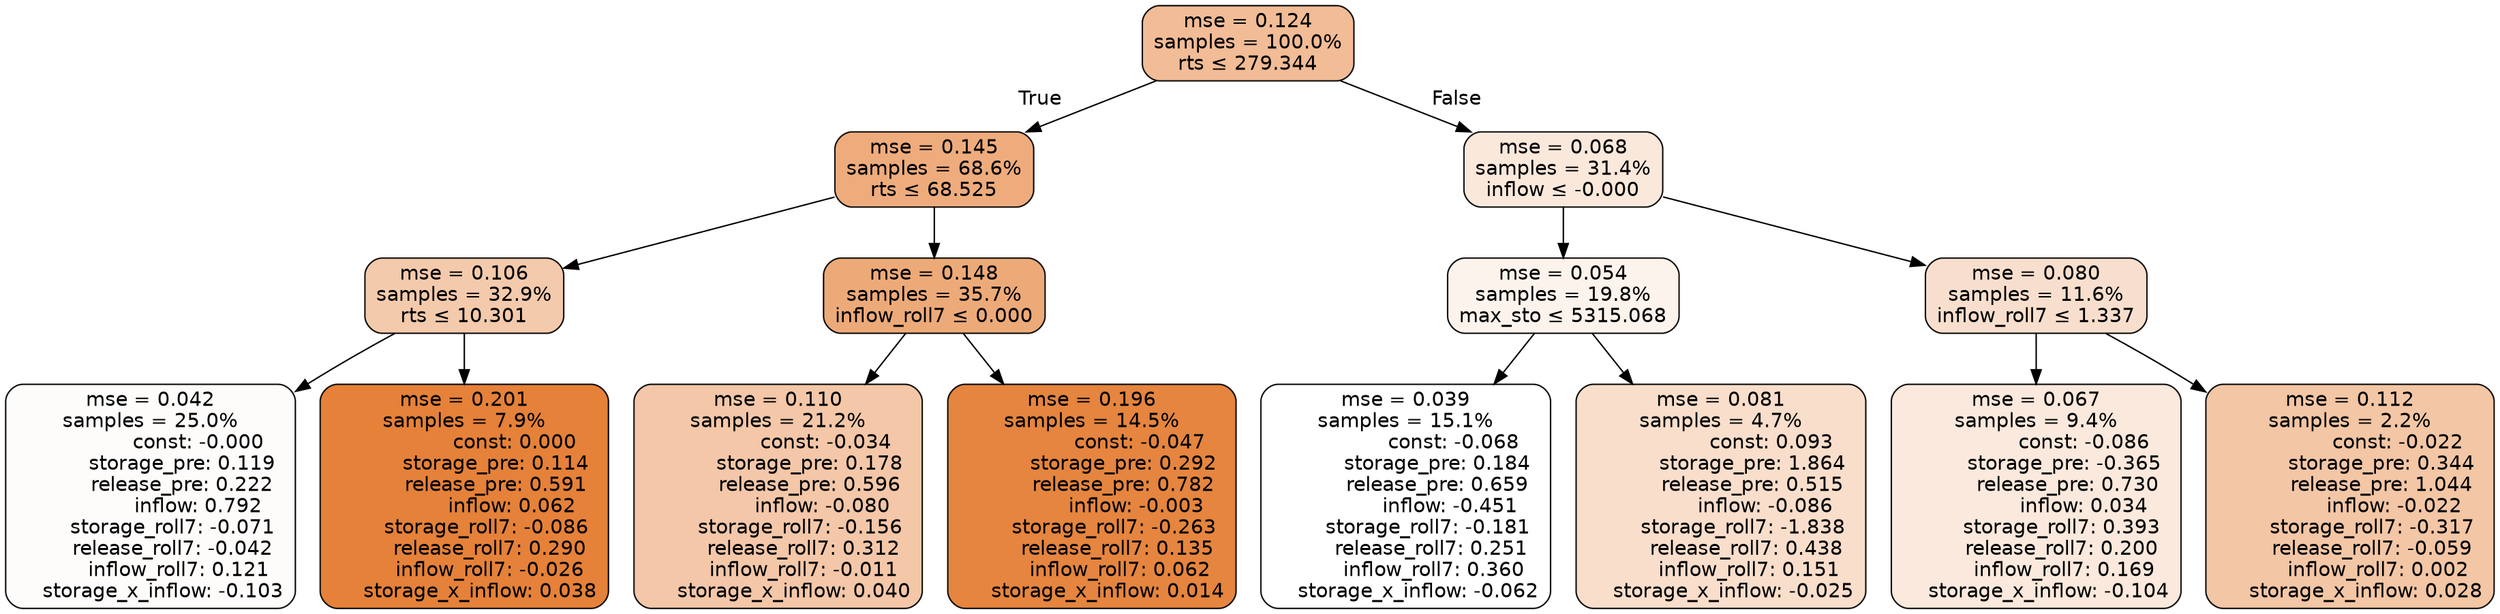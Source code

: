 digraph tree {
bgcolor="transparent"
node [shape=rectangle, style="filled, rounded", color="black", fontname=helvetica] ;
edge [fontname=helvetica] ;
	"0" [label="mse = 0.124
samples = 100.0%
rts &le; 279.344", fillcolor="#f1bc96"]
	"1" [label="mse = 0.145
samples = 68.6%
rts &le; 68.525", fillcolor="#eeac7d"]
	"2" [label="mse = 0.106
samples = 32.9%
rts &le; 10.301", fillcolor="#f4caac"]
	"3" [label="mse = 0.042
samples = 25.0%
               const: -0.000
          storage_pre: 0.119
          release_pre: 0.222
               inflow: 0.792
       storage_roll7: -0.071
       release_roll7: -0.042
         inflow_roll7: 0.121
    storage_x_inflow: -0.103", fillcolor="#fefcfb"]
	"4" [label="mse = 0.201
samples = 7.9%
                const: 0.000
          storage_pre: 0.114
          release_pre: 0.591
               inflow: 0.062
       storage_roll7: -0.086
        release_roll7: 0.290
        inflow_roll7: -0.026
     storage_x_inflow: 0.038", fillcolor="#e58139"]
	"5" [label="mse = 0.148
samples = 35.7%
inflow_roll7 &le; 0.000", fillcolor="#edaa79"]
	"6" [label="mse = 0.110
samples = 21.2%
               const: -0.034
          storage_pre: 0.178
          release_pre: 0.596
              inflow: -0.080
       storage_roll7: -0.156
        release_roll7: 0.312
        inflow_roll7: -0.011
     storage_x_inflow: 0.040", fillcolor="#f3c7a8"]
	"7" [label="mse = 0.196
samples = 14.5%
               const: -0.047
          storage_pre: 0.292
          release_pre: 0.782
              inflow: -0.003
       storage_roll7: -0.263
        release_roll7: 0.135
         inflow_roll7: 0.062
     storage_x_inflow: 0.014", fillcolor="#e5853f"]
	"8" [label="mse = 0.068
samples = 31.4%
inflow &le; -0.000", fillcolor="#fae8db"]
	"9" [label="mse = 0.054
samples = 19.8%
max_sto &le; 5315.068", fillcolor="#fcf3ec"]
	"10" [label="mse = 0.039
samples = 15.1%
               const: -0.068
          storage_pre: 0.184
          release_pre: 0.659
              inflow: -0.451
       storage_roll7: -0.181
        release_roll7: 0.251
         inflow_roll7: 0.360
    storage_x_inflow: -0.062", fillcolor="#ffffff"]
	"11" [label="mse = 0.081
samples = 4.7%
                const: 0.093
          storage_pre: 1.864
          release_pre: 0.515
              inflow: -0.086
       storage_roll7: -1.838
        release_roll7: 0.438
         inflow_roll7: 0.151
    storage_x_inflow: -0.025", fillcolor="#f8decb"]
	"12" [label="mse = 0.080
samples = 11.6%
inflow_roll7 &le; 1.337", fillcolor="#f8dfcd"]
	"13" [label="mse = 0.067
samples = 9.4%
               const: -0.086
         storage_pre: -0.365
          release_pre: 0.730
               inflow: 0.034
        storage_roll7: 0.393
        release_roll7: 0.200
         inflow_roll7: 0.169
    storage_x_inflow: -0.104", fillcolor="#fae9dc"]
	"14" [label="mse = 0.112
samples = 2.2%
               const: -0.022
          storage_pre: 0.344
          release_pre: 1.044
              inflow: -0.022
       storage_roll7: -0.317
       release_roll7: -0.059
         inflow_roll7: 0.002
     storage_x_inflow: 0.028", fillcolor="#f3c6a5"]

	"0" -> "1" [labeldistance=2.5, labelangle=45, headlabel="True"]
	"1" -> "2"
	"2" -> "3"
	"2" -> "4"
	"1" -> "5"
	"5" -> "6"
	"5" -> "7"
	"0" -> "8" [labeldistance=2.5, labelangle=-45, headlabel="False"]
	"8" -> "9"
	"9" -> "10"
	"9" -> "11"
	"8" -> "12"
	"12" -> "13"
	"12" -> "14"
}